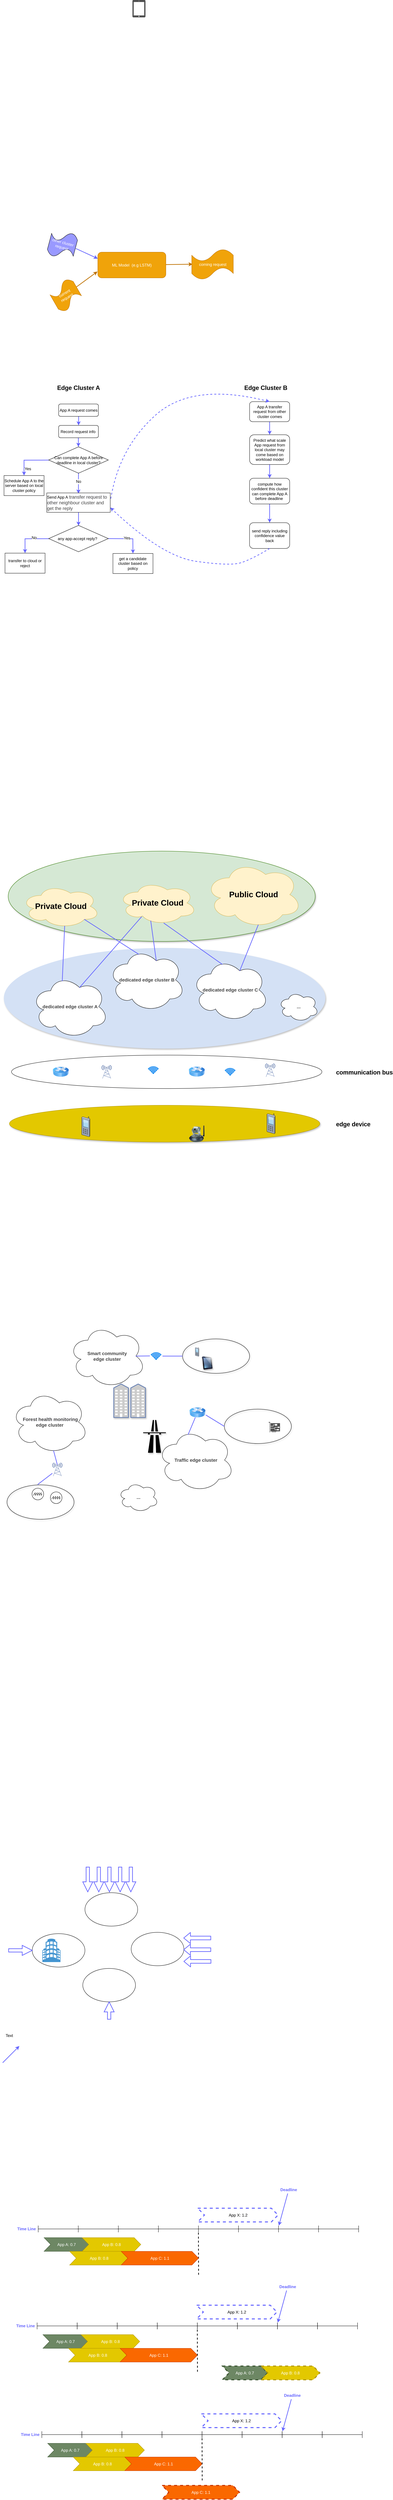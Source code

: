 <mxfile version="12.4.9" type="github">
  <diagram id="ggnpdaRKlYyGPWBdo7Kn" name="Page-1">
    <mxGraphModel dx="1482" dy="4286" grid="0" gridSize="10" guides="1" tooltips="1" connect="1" arrows="1" fold="1" page="1" pageScale="1" pageWidth="2339" pageHeight="3300" math="0" shadow="0">
      <root>
        <mxCell id="0"/>
        <mxCell id="1" parent="0"/>
        <mxCell id="Am0BHRrdn-XoFu_V9a6s-116" value="" style="ellipse;whiteSpace=wrap;html=1;shadow=0;strokeColor=#000000;fillColor=#FFFFFF;" vertex="1" parent="1">
          <mxGeometry x="258.5" y="5181" width="158" height="100" as="geometry"/>
        </mxCell>
        <mxCell id="Am0BHRrdn-XoFu_V9a6s-115" value="" style="ellipse;whiteSpace=wrap;html=1;shadow=0;strokeColor=#000000;fillColor=#FFFFFF;" vertex="1" parent="1">
          <mxGeometry x="410" y="5285" width="158" height="100" as="geometry"/>
        </mxCell>
        <mxCell id="Am0BHRrdn-XoFu_V9a6s-114" value="" style="ellipse;whiteSpace=wrap;html=1;shadow=0;strokeColor=#000000;fillColor=#FFFFFF;" vertex="1" parent="1">
          <mxGeometry x="555" y="5177" width="158" height="100" as="geometry"/>
        </mxCell>
        <mxCell id="Am0BHRrdn-XoFu_V9a6s-113" value="" style="ellipse;whiteSpace=wrap;html=1;shadow=0;strokeColor=#000000;fillColor=#FFFFFF;" vertex="1" parent="1">
          <mxGeometry x="416.5" y="5058.5" width="158" height="100" as="geometry"/>
        </mxCell>
        <mxCell id="Am0BHRrdn-XoFu_V9a6s-13" value="" style="ellipse;whiteSpace=wrap;html=1;fillColor=#D4E1F5;strokeColor=#D4E1F5;fontColor=#ffffff;shadow=1;" vertex="1" parent="1">
          <mxGeometry x="174" y="2234" width="962.5" height="300" as="geometry"/>
        </mxCell>
        <mxCell id="Am0BHRrdn-XoFu_V9a6s-12" value="" style="ellipse;whiteSpace=wrap;html=1;fillColor=#D5E8D4;strokeColor=#2D7600;fontColor=#ffffff;shadow=1;" vertex="1" parent="1">
          <mxGeometry x="186.5" y="1944" width="920" height="270" as="geometry"/>
        </mxCell>
        <mxCell id="Am0BHRrdn-XoFu_V9a6s-2" value="&lt;span style=&quot;white-space: normal ; color: rgb(67 , 67 , 67) ; font-family: &amp;#34;arial&amp;#34; , sans-serif ; font-size: 14px ; text-align: left ; background-color: rgb(255 , 255 , 255)&quot;&gt;&lt;b&gt;dedicated edge cluster C&lt;/b&gt;&lt;/span&gt;" style="ellipse;shape=cloud;whiteSpace=wrap;html=1;" vertex="1" parent="1">
          <mxGeometry x="736.5" y="2264" width="230" height="190" as="geometry"/>
        </mxCell>
        <mxCell id="Am0BHRrdn-XoFu_V9a6s-6" value="&lt;span style=&quot;white-space: normal ; color: rgb(67 , 67 , 67) ; font-family: &amp;#34;arial&amp;#34; , sans-serif ; font-size: 14px ; text-align: left ; background-color: rgb(255 , 255 , 255)&quot;&gt;&lt;b&gt;...&lt;/b&gt;&lt;/span&gt;" style="ellipse;shape=cloud;whiteSpace=wrap;html=1;" vertex="1" parent="1">
          <mxGeometry x="996.5" y="2364" width="120" height="90" as="geometry"/>
        </mxCell>
        <mxCell id="Am0BHRrdn-XoFu_V9a6s-7" value="&lt;span style=&quot;white-space: normal ; color: rgb(67 , 67 , 67) ; font-family: &amp;#34;arial&amp;#34; , sans-serif ; font-size: 14px ; text-align: left ; background-color: rgb(255 , 255 , 255)&quot;&gt;&lt;b&gt;dedicated edge cluster B&lt;/b&gt;&lt;/span&gt;" style="ellipse;shape=cloud;whiteSpace=wrap;html=1;" vertex="1" parent="1">
          <mxGeometry x="486.5" y="2234" width="230" height="190" as="geometry"/>
        </mxCell>
        <mxCell id="Am0BHRrdn-XoFu_V9a6s-8" value="&lt;span style=&quot;white-space: normal ; color: rgb(67 , 67 , 67) ; font-family: &amp;#34;arial&amp;#34; , sans-serif ; font-size: 14px ; text-align: left ; background-color: rgb(255 , 255 , 255)&quot;&gt;&lt;b&gt;dedicated edge cluster A&lt;/b&gt;&lt;/span&gt;" style="ellipse;shape=cloud;whiteSpace=wrap;html=1;" vertex="1" parent="1">
          <mxGeometry x="256.5" y="2314" width="230" height="190" as="geometry"/>
        </mxCell>
        <mxCell id="Am0BHRrdn-XoFu_V9a6s-9" value="&lt;b&gt;&lt;font style=&quot;font-size: 24px&quot;&gt;Private Cloud&lt;/font&gt;&lt;/b&gt;" style="ellipse;shape=cloud;whiteSpace=wrap;html=1;fillColor=#fff2cc;strokeColor=#d6b656;" vertex="1" parent="1">
          <mxGeometry x="226.5" y="2044" width="235" height="130" as="geometry"/>
        </mxCell>
        <mxCell id="Am0BHRrdn-XoFu_V9a6s-10" value="&lt;b&gt;&lt;font style=&quot;font-size: 24px&quot;&gt;Private &lt;/font&gt;&lt;/b&gt;&lt;b&gt;&lt;font style=&quot;font-size: 24px&quot;&gt;Cloud&lt;/font&gt;&lt;/b&gt;" style="ellipse;shape=cloud;whiteSpace=wrap;html=1;fillColor=#fff2cc;strokeColor=#d6b656;" vertex="1" parent="1">
          <mxGeometry x="516.5" y="2034" width="235" height="130" as="geometry"/>
        </mxCell>
        <mxCell id="Am0BHRrdn-XoFu_V9a6s-11" value="&lt;b&gt;&lt;font style=&quot;font-size: 24px&quot;&gt;Public Cloud&lt;/font&gt;&lt;/b&gt;" style="ellipse;shape=cloud;whiteSpace=wrap;html=1;fillColor=#fff2cc;strokeColor=#d6b656;" vertex="1" parent="1">
          <mxGeometry x="776.5" y="1974" width="290" height="200" as="geometry"/>
        </mxCell>
        <mxCell id="Am0BHRrdn-XoFu_V9a6s-14" value="" style="endArrow=none;html=1;exitX=0.4;exitY=0.1;exitDx=0;exitDy=0;exitPerimeter=0;entryX=0.55;entryY=0.95;entryDx=0;entryDy=0;entryPerimeter=0;strokeWidth=2;strokeColor=#6666FF;" edge="1" parent="1" source="Am0BHRrdn-XoFu_V9a6s-8" target="Am0BHRrdn-XoFu_V9a6s-9">
          <mxGeometry width="50" height="50" relative="1" as="geometry">
            <mxPoint x="176.5" y="2674" as="sourcePoint"/>
            <mxPoint x="226.5" y="2624" as="targetPoint"/>
          </mxGeometry>
        </mxCell>
        <mxCell id="Am0BHRrdn-XoFu_V9a6s-15" value="" style="endArrow=none;html=1;exitX=0.4;exitY=0.1;exitDx=0;exitDy=0;exitPerimeter=0;entryX=0.8;entryY=0.8;entryDx=0;entryDy=0;entryPerimeter=0;strokeWidth=2;strokeColor=#6666FF;" edge="1" parent="1" source="Am0BHRrdn-XoFu_V9a6s-7" target="Am0BHRrdn-XoFu_V9a6s-9">
          <mxGeometry width="50" height="50" relative="1" as="geometry">
            <mxPoint x="353.9" y="2354.02" as="sourcePoint"/>
            <mxPoint x="365.75" y="2177.5" as="targetPoint"/>
          </mxGeometry>
        </mxCell>
        <mxCell id="Am0BHRrdn-XoFu_V9a6s-16" value="" style="endArrow=none;html=1;exitX=0.4;exitY=0.1;exitDx=0;exitDy=0;exitPerimeter=0;entryX=0.8;entryY=0.8;entryDx=0;entryDy=0;entryPerimeter=0;strokeWidth=2;strokeColor=#6666FF;" edge="1" parent="1" source="Am0BHRrdn-XoFu_V9a6s-2">
          <mxGeometry width="50" height="50" relative="1" as="geometry">
            <mxPoint x="816.5" y="2264" as="sourcePoint"/>
            <mxPoint x="652.5" y="2159" as="targetPoint"/>
          </mxGeometry>
        </mxCell>
        <mxCell id="Am0BHRrdn-XoFu_V9a6s-17" value="" style="endArrow=none;html=1;exitX=0.625;exitY=0.2;exitDx=0;exitDy=0;exitPerimeter=0;entryX=0.8;entryY=0.8;entryDx=0;entryDy=0;entryPerimeter=0;strokeWidth=2;strokeColor=#6666FF;" edge="1" parent="1" source="Am0BHRrdn-XoFu_V9a6s-8">
          <mxGeometry width="50" height="50" relative="1" as="geometry">
            <mxPoint x="762.5" y="2264" as="sourcePoint"/>
            <mxPoint x="586.5" y="2140" as="targetPoint"/>
          </mxGeometry>
        </mxCell>
        <mxCell id="Am0BHRrdn-XoFu_V9a6s-18" value="" style="endArrow=none;html=1;exitX=0.625;exitY=0.2;exitDx=0;exitDy=0;exitPerimeter=0;strokeWidth=2;strokeColor=#6666FF;entryX=0.413;entryY=0.908;entryDx=0;entryDy=0;entryPerimeter=0;" edge="1" parent="1" source="Am0BHRrdn-XoFu_V9a6s-7" target="Am0BHRrdn-XoFu_V9a6s-10">
          <mxGeometry width="50" height="50" relative="1" as="geometry">
            <mxPoint x="838.5" y="2293" as="sourcePoint"/>
            <mxPoint x="662.5" y="2169" as="targetPoint"/>
          </mxGeometry>
        </mxCell>
        <mxCell id="Am0BHRrdn-XoFu_V9a6s-19" value="" style="endArrow=none;html=1;exitX=0.625;exitY=0.2;exitDx=0;exitDy=0;exitPerimeter=0;entryX=0.55;entryY=0.95;entryDx=0;entryDy=0;entryPerimeter=0;strokeWidth=2;strokeColor=#6666FF;" edge="1" parent="1" source="Am0BHRrdn-XoFu_V9a6s-2" target="Am0BHRrdn-XoFu_V9a6s-11">
          <mxGeometry width="50" height="50" relative="1" as="geometry">
            <mxPoint x="838.5" y="2293" as="sourcePoint"/>
            <mxPoint x="662.5" y="2169" as="targetPoint"/>
          </mxGeometry>
        </mxCell>
        <mxCell id="Am0BHRrdn-XoFu_V9a6s-20" value="" style="ellipse;whiteSpace=wrap;html=1;shadow=0;strokeColor=#000000;fillColor=none;" vertex="1" parent="1">
          <mxGeometry x="196.5" y="2554" width="930" height="100" as="geometry"/>
        </mxCell>
        <mxCell id="Am0BHRrdn-XoFu_V9a6s-26" value="" style="html=1;verticalLabelPosition=bottom;align=center;labelBackgroundColor=#ffffff;verticalAlign=top;strokeWidth=2;strokeColor=#0080F0;shadow=0;dashed=0;shape=mxgraph.ios7.icons.wifi;pointerEvents=1;fillColor=none;" vertex="1" parent="1">
          <mxGeometry x="836.65" y="2593.5" width="29.7" height="21" as="geometry"/>
        </mxCell>
        <mxCell id="Am0BHRrdn-XoFu_V9a6s-27" value="" style="html=1;verticalLabelPosition=bottom;align=center;labelBackgroundColor=#ffffff;verticalAlign=top;strokeWidth=2;strokeColor=#0080F0;shadow=0;dashed=0;shape=mxgraph.ios7.icons.wifi;pointerEvents=1;fillColor=none;" vertex="1" parent="1">
          <mxGeometry x="606.5" y="2588.5" width="29.7" height="21" as="geometry"/>
        </mxCell>
        <mxCell id="Am0BHRrdn-XoFu_V9a6s-28" value="" style="image;html=1;labelBackgroundColor=#ffffff;image=img/lib/clip_art/networking/Router_Icon_128x128.png;shadow=0;strokeColor=#000000;fillColor=none;" vertex="1" parent="1">
          <mxGeometry x="319" y="2589" width="50" height="30" as="geometry"/>
        </mxCell>
        <mxCell id="Am0BHRrdn-XoFu_V9a6s-29" value="" style="image;html=1;labelBackgroundColor=#ffffff;image=img/lib/clip_art/networking/Router_Icon_128x128.png;shadow=0;strokeColor=#000000;fillColor=none;" vertex="1" parent="1">
          <mxGeometry x="726.5" y="2588.5" width="50" height="30" as="geometry"/>
        </mxCell>
        <mxCell id="Am0BHRrdn-XoFu_V9a6s-32" value="" style="fontColor=#0066CC;verticalAlign=top;verticalLabelPosition=bottom;labelPosition=center;align=center;html=1;outlineConnect=0;fillColor=#CCCCCC;strokeColor=#6881B3;gradientColor=none;gradientDirection=north;strokeWidth=2;shape=mxgraph.networks.radio_tower;shadow=0;" vertex="1" parent="1">
          <mxGeometry x="466.5" y="2584" width="30" height="40" as="geometry"/>
        </mxCell>
        <mxCell id="Am0BHRrdn-XoFu_V9a6s-33" value="" style="fontColor=#0066CC;verticalAlign=top;verticalLabelPosition=bottom;labelPosition=center;align=center;html=1;outlineConnect=0;fillColor=#CCCCCC;strokeColor=#6881B3;gradientColor=none;gradientDirection=north;strokeWidth=2;shape=mxgraph.networks.radio_tower;shadow=0;" vertex="1" parent="1">
          <mxGeometry x="956.5" y="2579" width="30" height="40" as="geometry"/>
        </mxCell>
        <mxCell id="Am0BHRrdn-XoFu_V9a6s-34" value="" style="ellipse;whiteSpace=wrap;html=1;shadow=1;strokeColor=#B09500;fillColor=#e3c800;fontColor=#ffffff;" vertex="1" parent="1">
          <mxGeometry x="190.25" y="2704" width="930" height="110" as="geometry"/>
        </mxCell>
        <mxCell id="Am0BHRrdn-XoFu_V9a6s-35" value="" style="shape=image;html=1;verticalAlign=top;verticalLabelPosition=bottom;labelBackgroundColor=#ffffff;imageAspect=0;aspect=fixed;image=https://cdn0.iconfinder.com/data/icons/isometric-city-basic-transport/480/car-front-02-128.png;shadow=0;strokeColor=#000000;fillColor=none;" vertex="1" parent="1">
          <mxGeometry x="326.5" y="2729" width="60" height="60" as="geometry"/>
        </mxCell>
        <mxCell id="Am0BHRrdn-XoFu_V9a6s-36" value="" style="shape=image;html=1;verticalAlign=top;verticalLabelPosition=bottom;labelBackgroundColor=#ffffff;imageAspect=0;aspect=fixed;image=https://cdn0.iconfinder.com/data/icons/isometric-city-basic-transport/480/car-front-02-128.png;shadow=0;strokeColor=#000000;fillColor=none;" vertex="1" parent="1">
          <mxGeometry x="876.5" y="2729" width="60" height="60" as="geometry"/>
        </mxCell>
        <mxCell id="Am0BHRrdn-XoFu_V9a6s-37" value="" style="shape=image;html=1;verticalAlign=top;verticalLabelPosition=bottom;labelBackgroundColor=#ffffff;imageAspect=0;aspect=fixed;image=https://cdn2.iconfinder.com/data/icons/japan-flat-2/340/travel_train_japan_transportation_transport_speed_fast-128.png;shadow=0;strokeColor=#000000;fillColor=none;" vertex="1" parent="1">
          <mxGeometry x="796.5" y="2714" width="50" height="50" as="geometry"/>
        </mxCell>
        <mxCell id="Am0BHRrdn-XoFu_V9a6s-38" value="" style="shape=image;html=1;verticalAlign=top;verticalLabelPosition=bottom;labelBackgroundColor=#ffffff;imageAspect=0;aspect=fixed;image=https://cdn2.iconfinder.com/data/icons/japan-flat-2/340/travel_train_japan_transportation_transport_speed_fast-128.png;shadow=0;strokeColor=#000000;fillColor=none;" vertex="1" parent="1">
          <mxGeometry x="446.5" y="2714" width="50" height="50" as="geometry"/>
        </mxCell>
        <mxCell id="Am0BHRrdn-XoFu_V9a6s-40" value="" style="image;html=1;labelBackgroundColor=#ffffff;image=img/lib/clip_art/networking/Ip_Camera_128x128.png;shadow=0;strokeColor=#000000;fillColor=none;" vertex="1" parent="1">
          <mxGeometry x="726.5" y="2764" width="50" height="50" as="geometry"/>
        </mxCell>
        <mxCell id="Am0BHRrdn-XoFu_V9a6s-41" value="" style="shape=image;html=1;verticalAlign=top;verticalLabelPosition=bottom;labelBackgroundColor=#ffffff;imageAspect=0;aspect=fixed;image=https://cdn3.iconfinder.com/data/icons/wpzoom-developer-icon-set/500/41-128.png;shadow=0;strokeColor=#000000;fillColor=none;" vertex="1" parent="1">
          <mxGeometry x="636.2" y="2714" width="68" height="68" as="geometry"/>
        </mxCell>
        <mxCell id="Am0BHRrdn-XoFu_V9a6s-42" value="" style="shape=image;html=1;verticalAlign=top;verticalLabelPosition=bottom;labelBackgroundColor=#ffffff;imageAspect=0;aspect=fixed;image=https://cdn3.iconfinder.com/data/icons/wpzoom-developer-icon-set/500/41-128.png;shadow=0;strokeColor=#000000;fillColor=none;" vertex="1" parent="1">
          <mxGeometry x="506.5" y="2734" width="68" height="68" as="geometry"/>
        </mxCell>
        <mxCell id="Am0BHRrdn-XoFu_V9a6s-43" value="" style="verticalLabelPosition=bottom;aspect=fixed;html=1;verticalAlign=top;strokeColor=none;align=center;outlineConnect=0;shape=mxgraph.citrix.cell_phone;shadow=0;fillColor=none;" vertex="1" parent="1">
          <mxGeometry x="406.5" y="2738" width="25" height="60" as="geometry"/>
        </mxCell>
        <mxCell id="Am0BHRrdn-XoFu_V9a6s-44" value="" style="verticalLabelPosition=bottom;aspect=fixed;html=1;verticalAlign=top;strokeColor=none;align=center;outlineConnect=0;shape=mxgraph.citrix.cell_phone;shadow=0;fillColor=none;" vertex="1" parent="1">
          <mxGeometry x="961.5" y="2729" width="25" height="60" as="geometry"/>
        </mxCell>
        <mxCell id="Am0BHRrdn-XoFu_V9a6s-45" value="&lt;b&gt;&lt;font style=&quot;font-size: 18px&quot;&gt;communication bus&lt;/font&gt;&lt;/b&gt;" style="text;html=1;" vertex="1" parent="1">
          <mxGeometry x="1166.5" y="2588.5" width="130" height="30" as="geometry"/>
        </mxCell>
        <mxCell id="Am0BHRrdn-XoFu_V9a6s-46" value="&lt;font size=&quot;4&quot;&gt;&lt;b style=&quot;background-color: rgb(255 , 255 , 255)&quot;&gt;edge device&lt;/b&gt;&lt;/font&gt;" style="text;html=1;" vertex="1" parent="1">
          <mxGeometry x="1166.5" y="2744" width="130" height="30" as="geometry"/>
        </mxCell>
        <mxCell id="Am0BHRrdn-XoFu_V9a6s-47" value="&lt;span style=&quot;white-space: normal ; color: rgb(67 , 67 , 67) ; font-family: &amp;#34;arial&amp;#34; , sans-serif ; font-size: 14px ; text-align: left ; background-color: rgb(255 , 255 , 255)&quot;&gt;&lt;b&gt;Traffic edge cluster&lt;/b&gt;&lt;/span&gt;" style="ellipse;shape=cloud;whiteSpace=wrap;html=1;" vertex="1" parent="1">
          <mxGeometry x="633.5" y="3670" width="230" height="190" as="geometry"/>
        </mxCell>
        <mxCell id="Am0BHRrdn-XoFu_V9a6s-48" value="&lt;span style=&quot;white-space: normal ; color: rgb(67 , 67 , 67) ; font-family: &amp;#34;arial&amp;#34; , sans-serif ; font-size: 14px ; text-align: left ; background-color: rgb(255 , 255 , 255)&quot;&gt;&lt;b&gt;...&lt;/b&gt;&lt;/span&gt;" style="ellipse;shape=cloud;whiteSpace=wrap;html=1;" vertex="1" parent="1">
          <mxGeometry x="516.5" y="3830.5" width="120" height="90" as="geometry"/>
        </mxCell>
        <mxCell id="Am0BHRrdn-XoFu_V9a6s-49" value="&lt;span style=&quot;white-space: normal ; color: rgb(67 , 67 , 67) ; font-family: &amp;#34;arial&amp;#34; , sans-serif ; font-size: 14px ; text-align: left ; background-color: rgb(255 , 255 , 255)&quot;&gt;&lt;b&gt;Smart community&lt;br&gt;edge cluster&lt;/b&gt;&lt;/span&gt;" style="ellipse;shape=cloud;whiteSpace=wrap;html=1;" vertex="1" parent="1">
          <mxGeometry x="367.85" y="3359" width="230" height="190" as="geometry"/>
        </mxCell>
        <mxCell id="Am0BHRrdn-XoFu_V9a6s-50" value="&lt;b&gt;&lt;span style=&quot;color: rgb(67 , 67 , 67) ; font-family: &amp;#34;arial&amp;#34; , sans-serif ; font-size: 14px ; background-color: rgb(252 , 252 , 254)&quot;&gt;&amp;nbsp;Forest health monitoring&lt;br&gt;&lt;/span&gt;&lt;span style=&quot;white-space: normal ; color: rgb(67 , 67 , 67) ; font-family: &amp;#34;arial&amp;#34; , sans-serif ; font-size: 14px ; text-align: left ; background-color: rgb(255 , 255 , 255)&quot;&gt;edge cluster&lt;/span&gt;&lt;/b&gt;" style="ellipse;shape=cloud;whiteSpace=wrap;html=1;" vertex="1" parent="1">
          <mxGeometry x="195.85" y="3556" width="230" height="190" as="geometry"/>
        </mxCell>
        <mxCell id="Am0BHRrdn-XoFu_V9a6s-51" value="" style="shape=image;html=1;verticalAlign=top;verticalLabelPosition=bottom;labelBackgroundColor=#ffffff;imageAspect=0;aspect=fixed;image=https://cdn1.iconfinder.com/data/icons/iconnice-vector-icon/30/Vector-icons_49-128.png;shadow=1;strokeColor=#000000;fillColor=none;" vertex="1" parent="1">
          <mxGeometry x="203.85" y="3860" width="31" height="31" as="geometry"/>
        </mxCell>
        <mxCell id="Am0BHRrdn-XoFu_V9a6s-52" value="" style="shape=image;html=1;verticalAlign=top;verticalLabelPosition=bottom;labelBackgroundColor=#ffffff;imageAspect=0;aspect=fixed;image=https://cdn1.iconfinder.com/data/icons/iconnice-vector-icon/30/Vector-icons_49-128.png;shadow=1;strokeColor=#000000;fillColor=none;" vertex="1" parent="1">
          <mxGeometry x="250.35" y="3884" width="31" height="31" as="geometry"/>
        </mxCell>
        <mxCell id="Am0BHRrdn-XoFu_V9a6s-54" value="" style="shape=image;html=1;verticalAlign=top;verticalLabelPosition=bottom;labelBackgroundColor=#ffffff;imageAspect=0;aspect=fixed;image=https://cdn1.iconfinder.com/data/icons/iconnice-vector-icon/30/Vector-icons_49-128.png;shadow=1;strokeColor=#000000;fillColor=none;" vertex="1" parent="1">
          <mxGeometry x="293.85" y="3901" width="31" height="31" as="geometry"/>
        </mxCell>
        <mxCell id="Am0BHRrdn-XoFu_V9a6s-55" value="" style="shape=image;html=1;verticalAlign=top;verticalLabelPosition=bottom;labelBackgroundColor=#ffffff;imageAspect=0;aspect=fixed;image=https://cdn1.iconfinder.com/data/icons/iconnice-vector-icon/30/Vector-icons_49-128.png;shadow=1;strokeColor=#000000;fillColor=none;" vertex="1" parent="1">
          <mxGeometry x="340.85" y="3881" width="31" height="31" as="geometry"/>
        </mxCell>
        <mxCell id="Am0BHRrdn-XoFu_V9a6s-58" value="" style="ellipse;whiteSpace=wrap;html=1;shadow=1;strokeColor=#000000;fillColor=none;" vertex="1" parent="1">
          <mxGeometry x="182.85" y="3839" width="201" height="103" as="geometry"/>
        </mxCell>
        <mxCell id="Am0BHRrdn-XoFu_V9a6s-59" value="" style="perimeter=ellipsePerimeter;verticalLabelPosition=bottom;shadow=0;dashed=0;align=center;html=1;verticalAlign=top;shape=mxgraph.electrical.instruments.oscilloscope;strokeColor=#000000;fillColor=none;" vertex="1" parent="1">
          <mxGeometry x="311.85" y="3860" width="37" height="35" as="geometry"/>
        </mxCell>
        <mxCell id="Am0BHRrdn-XoFu_V9a6s-60" value="" style="perimeter=ellipsePerimeter;verticalLabelPosition=bottom;shadow=0;dashed=0;align=center;html=1;verticalAlign=top;shape=mxgraph.electrical.instruments.oscilloscope;strokeColor=#000000;fillColor=none;" vertex="1" parent="1">
          <mxGeometry x="256.85" y="3849" width="37" height="35" as="geometry"/>
        </mxCell>
        <mxCell id="Am0BHRrdn-XoFu_V9a6s-65" value="" style="fontColor=#0066CC;verticalAlign=top;verticalLabelPosition=bottom;labelPosition=center;align=center;html=1;outlineConnect=0;fillColor=#CCCCCC;strokeColor=#6881B3;gradientColor=none;gradientDirection=north;strokeWidth=2;shape=mxgraph.networks.radio_tower;shadow=0;" vertex="1" parent="1">
          <mxGeometry x="318.85" y="3773" width="30" height="40" as="geometry"/>
        </mxCell>
        <mxCell id="Am0BHRrdn-XoFu_V9a6s-66" value="" style="endArrow=none;html=1;strokeColor=#6666FF;strokeWidth=2;exitX=0.458;exitY=-0.01;exitDx=0;exitDy=0;exitPerimeter=0;" edge="1" parent="1" source="Am0BHRrdn-XoFu_V9a6s-58" target="Am0BHRrdn-XoFu_V9a6s-65">
          <mxGeometry width="50" height="50" relative="1" as="geometry">
            <mxPoint x="182.85" y="4016" as="sourcePoint"/>
            <mxPoint x="232.85" y="3966" as="targetPoint"/>
          </mxGeometry>
        </mxCell>
        <mxCell id="Am0BHRrdn-XoFu_V9a6s-67" value="" style="endArrow=none;html=1;strokeColor=#6666FF;strokeWidth=2;exitX=0.5;exitY=0.15;exitDx=0;exitDy=0;exitPerimeter=0;entryX=0.55;entryY=0.95;entryDx=0;entryDy=0;entryPerimeter=0;" edge="1" parent="1" source="Am0BHRrdn-XoFu_V9a6s-65" target="Am0BHRrdn-XoFu_V9a6s-50">
          <mxGeometry width="50" height="50" relative="1" as="geometry">
            <mxPoint x="284.908" y="3847.97" as="sourcePoint"/>
            <mxPoint x="285.203" y="3808" as="targetPoint"/>
          </mxGeometry>
        </mxCell>
        <mxCell id="Am0BHRrdn-XoFu_V9a6s-68" value="" style="image;html=1;labelBackgroundColor=#ffffff;image=img/lib/clip_art/networking/Router_Icon_128x128.png;shadow=0;strokeColor=#000000;fillColor=none;" vertex="1" parent="1">
          <mxGeometry x="728.55" y="3607.49" width="50" height="30" as="geometry"/>
        </mxCell>
        <mxCell id="Am0BHRrdn-XoFu_V9a6s-69" value="" style="html=1;verticalLabelPosition=bottom;align=center;labelBackgroundColor=#ffffff;verticalAlign=top;strokeWidth=2;strokeColor=#0080F0;shadow=0;dashed=0;shape=mxgraph.ios7.icons.wifi;pointerEvents=1;fillColor=none;" vertex="1" parent="1">
          <mxGeometry x="614.85" y="3443.5" width="29.7" height="21" as="geometry"/>
        </mxCell>
        <mxCell id="Am0BHRrdn-XoFu_V9a6s-70" value="" style="endArrow=none;html=1;strokeColor=#6666FF;strokeWidth=2;exitX=-0.128;exitY=0.476;exitDx=0;exitDy=0;exitPerimeter=0;entryX=0.875;entryY=0.5;entryDx=0;entryDy=0;entryPerimeter=0;" edge="1" parent="1" source="Am0BHRrdn-XoFu_V9a6s-69" target="Am0BHRrdn-XoFu_V9a6s-49">
          <mxGeometry width="50" height="50" relative="1" as="geometry">
            <mxPoint x="219.85" y="3799" as="sourcePoint"/>
            <mxPoint x="208.35" y="3756.5" as="targetPoint"/>
          </mxGeometry>
        </mxCell>
        <mxCell id="Am0BHRrdn-XoFu_V9a6s-71" value="" style="endArrow=none;html=1;strokeColor=#6666FF;strokeWidth=2;entryX=0.4;entryY=0.1;entryDx=0;entryDy=0;entryPerimeter=0;" edge="1" parent="1" source="Am0BHRrdn-XoFu_V9a6s-68" target="Am0BHRrdn-XoFu_V9a6s-47">
          <mxGeometry width="50" height="50" relative="1" as="geometry">
            <mxPoint x="741" y="3639" as="sourcePoint"/>
            <mxPoint x="639.75" y="3579" as="targetPoint"/>
          </mxGeometry>
        </mxCell>
        <mxCell id="Am0BHRrdn-XoFu_V9a6s-72" value="" style="ellipse;whiteSpace=wrap;html=1;shadow=1;strokeColor=#000000;fillColor=none;" vertex="1" parent="1">
          <mxGeometry x="708.85" y="3402.5" width="201" height="103" as="geometry"/>
        </mxCell>
        <mxCell id="Am0BHRrdn-XoFu_V9a6s-74" value="" style="endArrow=none;html=1;strokeColor=#6666FF;strokeWidth=2;entryX=0;entryY=0.5;entryDx=0;entryDy=0;" edge="1" parent="1" target="Am0BHRrdn-XoFu_V9a6s-72">
          <mxGeometry width="50" height="50" relative="1" as="geometry">
            <mxPoint x="648.85" y="3454" as="sourcePoint"/>
            <mxPoint x="580.1" y="3464" as="targetPoint"/>
          </mxGeometry>
        </mxCell>
        <mxCell id="Am0BHRrdn-XoFu_V9a6s-75" value="" style="verticalLabelPosition=bottom;aspect=fixed;html=1;verticalAlign=top;strokeColor=none;align=center;outlineConnect=0;shape=mxgraph.citrix.cell_phone;shadow=0;fillColor=none;" vertex="1" parent="1">
          <mxGeometry x="746.85" y="3428" width="11.25" height="27" as="geometry"/>
        </mxCell>
        <mxCell id="Am0BHRrdn-XoFu_V9a6s-76" value="" style="shape=image;html=1;verticalAlign=top;verticalLabelPosition=bottom;labelBackgroundColor=#ffffff;imageAspect=0;aspect=fixed;image=https://cdn0.iconfinder.com/data/icons/isometric-city-basic-transport/480/car-front-02-128.png;shadow=0;strokeColor=#000000;fillColor=none;" vertex="1" parent="1">
          <mxGeometry x="861.05" y="3618.49" width="60" height="60" as="geometry"/>
        </mxCell>
        <mxCell id="Am0BHRrdn-XoFu_V9a6s-77" value="" style="ellipse;whiteSpace=wrap;html=1;shadow=1;strokeColor=#000000;fillColor=none;" vertex="1" parent="1">
          <mxGeometry x="834.05" y="3612.49" width="201" height="103" as="geometry"/>
        </mxCell>
        <mxCell id="Am0BHRrdn-XoFu_V9a6s-78" value="" style="shape=image;html=1;verticalAlign=top;verticalLabelPosition=bottom;labelBackgroundColor=#ffffff;imageAspect=0;aspect=fixed;image=https://cdn2.iconfinder.com/data/icons/circle-icons-1/64/traffic-128.png;shadow=1;strokeColor=#000000;fillColor=none;" vertex="1" parent="1">
          <mxGeometry x="934.05" y="3628.49" width="29.5" height="29.5" as="geometry"/>
        </mxCell>
        <mxCell id="Am0BHRrdn-XoFu_V9a6s-79" value="" style="shape=image;html=1;verticalAlign=top;verticalLabelPosition=bottom;labelBackgroundColor=#ffffff;imageAspect=0;aspect=fixed;image=https://cdn3.iconfinder.com/data/icons/wpzoom-developer-icon-set/500/41-128.png;shadow=0;strokeColor=#000000;fillColor=none;" vertex="1" parent="1">
          <mxGeometry x="917.05" y="3673.49" width="35" height="35" as="geometry"/>
        </mxCell>
        <mxCell id="Am0BHRrdn-XoFu_V9a6s-80" value="" style="endArrow=none;html=1;strokeColor=#6666FF;strokeWidth=2;exitX=0;exitY=0.5;exitDx=0;exitDy=0;entryX=1;entryY=0.75;entryDx=0;entryDy=0;" edge="1" parent="1" source="Am0BHRrdn-XoFu_V9a6s-77" target="Am0BHRrdn-XoFu_V9a6s-68">
          <mxGeometry width="50" height="50" relative="1" as="geometry">
            <mxPoint x="751.05" y="3617.49" as="sourcePoint"/>
            <mxPoint x="781.05" y="3637.49" as="targetPoint"/>
          </mxGeometry>
        </mxCell>
        <mxCell id="Am0BHRrdn-XoFu_V9a6s-81" value="" style="image;html=1;labelBackgroundColor=#ffffff;image=img/lib/clip_art/computers/iPad_128x128.png;shadow=1;strokeColor=#000000;fillColor=none;" vertex="1" parent="1">
          <mxGeometry x="755.85" y="3455" width="54" height="40" as="geometry"/>
        </mxCell>
        <mxCell id="Am0BHRrdn-XoFu_V9a6s-82" value="" style="shape=image;html=1;verticalAlign=top;verticalLabelPosition=bottom;labelBackgroundColor=#ffffff;imageAspect=0;aspect=fixed;image=https://cdn2.iconfinder.com/data/icons/home-appliances-furnitures/100/fridge-128.png;shadow=1;strokeColor=#000000;fillColor=none;" vertex="1" parent="1">
          <mxGeometry x="781.85" y="3412" width="35" height="35" as="geometry"/>
        </mxCell>
        <mxCell id="Am0BHRrdn-XoFu_V9a6s-83" value="" style="shape=image;html=1;verticalAlign=top;verticalLabelPosition=bottom;labelBackgroundColor=#ffffff;imageAspect=0;aspect=fixed;image=https://cdn2.iconfinder.com/data/icons/architecture-interior/24/architecture-interior-11-128.png;shadow=1;strokeColor=#000000;fillColor=none;" vertex="1" parent="1">
          <mxGeometry x="816.85" y="3450" width="32" height="32" as="geometry"/>
        </mxCell>
        <mxCell id="Am0BHRrdn-XoFu_V9a6s-84" value="" style="shape=image;html=1;verticalAlign=top;verticalLabelPosition=bottom;labelBackgroundColor=#ffffff;imageAspect=0;aspect=fixed;image=https://cdn3.iconfinder.com/data/icons/doing-housework-part-1/64/house-40-128.png;shadow=1;strokeColor=#000000;fillColor=none;" vertex="1" parent="1">
          <mxGeometry x="848.85" y="3428" width="35" height="35" as="geometry"/>
        </mxCell>
        <mxCell id="Am0BHRrdn-XoFu_V9a6s-85" value="" style="shape=image;html=1;verticalAlign=top;verticalLabelPosition=bottom;labelBackgroundColor=#ffffff;imageAspect=0;aspect=fixed;image=https://cdn2.iconfinder.com/data/icons/pittogrammi/142/46-128.png;shadow=1;strokeColor=#000000;fillColor=none;" vertex="1" parent="1">
          <mxGeometry x="400" y="3658" width="128" height="128" as="geometry"/>
        </mxCell>
        <mxCell id="Am0BHRrdn-XoFu_V9a6s-86" value="" style="fontColor=#0066CC;verticalAlign=top;verticalLabelPosition=bottom;labelPosition=center;align=center;html=1;outlineConnect=0;fillColor=#CCCCCC;strokeColor=#6881B3;gradientColor=none;gradientDirection=north;strokeWidth=2;shape=mxgraph.networks.community;shadow=1;" vertex="1" parent="1">
          <mxGeometry x="502.85" y="3537.49" width="95" height="100" as="geometry"/>
        </mxCell>
        <mxCell id="Am0BHRrdn-XoFu_V9a6s-88" value="" style="shape=mxgraph.signs.transportation.highway;html=1;fillColor=#000000;strokeColor=none;verticalLabelPosition=bottom;verticalAlign=top;align=center;shadow=1;" vertex="1" parent="1">
          <mxGeometry x="591" y="3645" width="68" height="98" as="geometry"/>
        </mxCell>
        <mxCell id="Am0BHRrdn-XoFu_V9a6s-92" value="" style="edgeStyle=none;rounded=0;orthogonalLoop=1;jettySize=auto;html=1;strokeColor=#BD7000;strokeWidth=2;fillColor=#f0a30a;" edge="1" parent="1" source="Am0BHRrdn-XoFu_V9a6s-90">
          <mxGeometry relative="1" as="geometry">
            <mxPoint x="739" y="189.073" as="targetPoint"/>
          </mxGeometry>
        </mxCell>
        <mxCell id="Am0BHRrdn-XoFu_V9a6s-90" value="ML Model &amp;nbsp;(e.g LSTM)" style="rounded=1;whiteSpace=wrap;html=1;shadow=0;strokeColor=#BD7000;fillColor=#f0a30a;fontColor=#ffffff;" vertex="1" parent="1">
          <mxGeometry x="455" y="153" width="204" height="77" as="geometry"/>
        </mxCell>
        <mxCell id="Am0BHRrdn-XoFu_V9a6s-93" value="coming request" style="shape=tape;whiteSpace=wrap;html=1;shadow=0;strokeColor=#BD7000;fillColor=#f0a30a;fontColor=#ffffff;" vertex="1" parent="1">
          <mxGeometry x="736.5" y="144" width="124.5" height="91" as="geometry"/>
        </mxCell>
        <mxCell id="Am0BHRrdn-XoFu_V9a6s-98" value="" style="endArrow=classic;html=1;strokeColor=#BD7000;strokeWidth=2;fillColor=#f0a30a;" edge="1" parent="1">
          <mxGeometry width="50" height="50" relative="1" as="geometry">
            <mxPoint x="391" y="257" as="sourcePoint"/>
            <mxPoint x="454" y="211" as="targetPoint"/>
          </mxGeometry>
        </mxCell>
        <mxCell id="Am0BHRrdn-XoFu_V9a6s-99" value="" style="endArrow=classic;html=1;strokeColor=#6666FF;strokeWidth=2;entryX=0;entryY=0.25;entryDx=0;entryDy=0;" edge="1" parent="1" target="Am0BHRrdn-XoFu_V9a6s-90">
          <mxGeometry width="50" height="50" relative="1" as="geometry">
            <mxPoint x="389" y="142" as="sourcePoint"/>
            <mxPoint x="446.5" y="166" as="targetPoint"/>
          </mxGeometry>
        </mxCell>
        <mxCell id="Am0BHRrdn-XoFu_V9a6s-100" value="current request" style="shape=tape;whiteSpace=wrap;html=1;shadow=0;strokeColor=#BD7000;fillColor=#f0a30a;rotation=-30;fontColor=#ffffff;" vertex="1" parent="1">
          <mxGeometry x="319" y="241" width="80.15" height="82" as="geometry"/>
        </mxCell>
        <mxCell id="Am0BHRrdn-XoFu_V9a6s-101" value="&lt;font color=&quot;#ffffff&quot;&gt;other cluster request&lt;/font&gt;" style="shape=tape;whiteSpace=wrap;html=1;shadow=0;strokeColor=#000000;fillColor=#9999FF;rotation=15;direction=east;" vertex="1" parent="1">
          <mxGeometry x="309" y="90" width="80.15" height="82" as="geometry"/>
        </mxCell>
        <mxCell id="Am0BHRrdn-XoFu_V9a6s-103" value="" style="shadow=0;dashed=0;html=1;strokeColor=none;fillColor=#4495D1;labelPosition=center;verticalLabelPosition=bottom;verticalAlign=top;align=center;outlineConnect=0;shape=mxgraph.veeam.building;" vertex="1" parent="1">
          <mxGeometry x="289" y="5196" width="54.15" height="70" as="geometry"/>
        </mxCell>
        <mxCell id="Am0BHRrdn-XoFu_V9a6s-106" value="" style="shape=image;html=1;verticalAlign=top;verticalLabelPosition=bottom;labelBackgroundColor=#ffffff;imageAspect=0;aspect=fixed;image=https://cdn0.iconfinder.com/data/icons/hamburg/32/free-for-job.png;shadow=0;strokeColor=#000000;fillColor=#9999FF;" vertex="1" parent="1">
          <mxGeometry x="351.85" y="5193" width="32" height="32" as="geometry"/>
        </mxCell>
        <mxCell id="Am0BHRrdn-XoFu_V9a6s-107" value="" style="shape=image;html=1;verticalAlign=top;verticalLabelPosition=bottom;labelBackgroundColor=#ffffff;imageAspect=0;aspect=fixed;image=https://cdn3.iconfinder.com/data/icons/emergency-outline/439/tsunami_water_disaster_earthquake_sea_wave_destruction_danger_nature_storm_flood-128.png;shadow=0;strokeColor=#000000;fillColor=#9999FF;" vertex="1" parent="1">
          <mxGeometry x="603" y="5194" width="66" height="66" as="geometry"/>
        </mxCell>
        <mxCell id="Am0BHRrdn-XoFu_V9a6s-110" value="" style="shape=image;html=1;verticalAlign=top;verticalLabelPosition=bottom;labelBackgroundColor=#ffffff;imageAspect=0;aspect=fixed;image=https://cdn1.iconfinder.com/data/icons/weather-413/58/Cloud_lightening_storm_thunder_weather_1-128.png;shadow=0;strokeColor=#000000;fillColor=#9999FF;" vertex="1" parent="1">
          <mxGeometry x="455" y="5068" width="81" height="81" as="geometry"/>
        </mxCell>
        <mxCell id="Am0BHRrdn-XoFu_V9a6s-112" value="" style="shape=image;html=1;verticalAlign=top;verticalLabelPosition=bottom;labelBackgroundColor=#ffffff;imageAspect=0;aspect=fixed;image=https://cdn4.iconfinder.com/data/icons/aiga-symbol-signs/566/aiga_groundtransportion-128.png;shadow=0;strokeColor=#000000;fillColor=#9999FF;" vertex="1" parent="1">
          <mxGeometry x="429.15" y="5288" width="84" height="84" as="geometry"/>
        </mxCell>
        <mxCell id="Am0BHRrdn-XoFu_V9a6s-117" value="" style="shape=arrow;endArrow=classic;html=1;strokeColor=#6666FF;strokeWidth=2;" edge="1" parent="1">
          <mxGeometry width="50" height="50" relative="1" as="geometry">
            <mxPoint x="425" y="4982" as="sourcePoint"/>
            <mxPoint x="425" y="5056" as="targetPoint"/>
          </mxGeometry>
        </mxCell>
        <mxCell id="Am0BHRrdn-XoFu_V9a6s-122" value="" style="shape=arrow;endArrow=classic;html=1;strokeColor=#6666FF;strokeWidth=2;" edge="1" parent="1">
          <mxGeometry width="50" height="50" relative="1" as="geometry">
            <mxPoint x="458" y="4982" as="sourcePoint"/>
            <mxPoint x="458" y="5056" as="targetPoint"/>
          </mxGeometry>
        </mxCell>
        <mxCell id="Am0BHRrdn-XoFu_V9a6s-123" value="" style="shape=arrow;endArrow=classic;html=1;strokeColor=#6666FF;strokeWidth=2;" edge="1" parent="1">
          <mxGeometry width="50" height="50" relative="1" as="geometry">
            <mxPoint x="489.85" y="4982" as="sourcePoint"/>
            <mxPoint x="489.85" y="5056" as="targetPoint"/>
          </mxGeometry>
        </mxCell>
        <mxCell id="Am0BHRrdn-XoFu_V9a6s-124" value="" style="shape=arrow;endArrow=classic;html=1;strokeColor=#6666FF;strokeWidth=2;" edge="1" parent="1">
          <mxGeometry width="50" height="50" relative="1" as="geometry">
            <mxPoint x="522.0" y="4982" as="sourcePoint"/>
            <mxPoint x="522.0" y="5056" as="targetPoint"/>
          </mxGeometry>
        </mxCell>
        <mxCell id="Am0BHRrdn-XoFu_V9a6s-125" value="" style="shape=arrow;endArrow=classic;html=1;strokeColor=#6666FF;strokeWidth=2;" edge="1" parent="1">
          <mxGeometry width="50" height="50" relative="1" as="geometry">
            <mxPoint x="554" y="4982" as="sourcePoint"/>
            <mxPoint x="554" y="5056" as="targetPoint"/>
          </mxGeometry>
        </mxCell>
        <mxCell id="Am0BHRrdn-XoFu_V9a6s-131" value="" style="shape=arrow;endArrow=classic;html=1;strokeColor=#6666FF;strokeWidth=2;entryX=0;entryY=0.5;entryDx=0;entryDy=0;" edge="1" parent="1" target="Am0BHRrdn-XoFu_V9a6s-116">
          <mxGeometry width="50" height="50" relative="1" as="geometry">
            <mxPoint x="188" y="5231" as="sourcePoint"/>
            <mxPoint x="212" y="5264" as="targetPoint"/>
            <Array as="points">
              <mxPoint x="207" y="5218"/>
            </Array>
          </mxGeometry>
        </mxCell>
        <mxCell id="Am0BHRrdn-XoFu_V9a6s-132" value="" style="shape=arrow;endArrow=classic;html=1;strokeColor=#6666FF;strokeWidth=2;entryX=0.5;entryY=1;entryDx=0;entryDy=0;" edge="1" parent="1" target="Am0BHRrdn-XoFu_V9a6s-115">
          <mxGeometry width="50" height="50" relative="1" as="geometry">
            <mxPoint x="489" y="5437" as="sourcePoint"/>
            <mxPoint x="506.75" y="5421" as="targetPoint"/>
            <Array as="points">
              <mxPoint x="455.25" y="5408"/>
            </Array>
          </mxGeometry>
        </mxCell>
        <mxCell id="Am0BHRrdn-XoFu_V9a6s-133" value="" style="shape=flexArrow;endArrow=classic;html=1;strokeColor=#6666FF;strokeWidth=2;" edge="1" parent="1">
          <mxGeometry width="50" height="50" relative="1" as="geometry">
            <mxPoint x="794.51" y="5194" as="sourcePoint"/>
            <mxPoint x="711.51" y="5194" as="targetPoint"/>
          </mxGeometry>
        </mxCell>
        <mxCell id="Am0BHRrdn-XoFu_V9a6s-134" value="" style="shape=flexArrow;endArrow=classic;html=1;strokeColor=#6666FF;strokeWidth=2;" edge="1" parent="1">
          <mxGeometry width="50" height="50" relative="1" as="geometry">
            <mxPoint x="794.48" y="5229" as="sourcePoint"/>
            <mxPoint x="711.48" y="5229" as="targetPoint"/>
          </mxGeometry>
        </mxCell>
        <mxCell id="Am0BHRrdn-XoFu_V9a6s-135" value="" style="shape=flexArrow;endArrow=classic;html=1;strokeColor=#6666FF;strokeWidth=2;" edge="1" parent="1">
          <mxGeometry width="50" height="50" relative="1" as="geometry">
            <mxPoint x="794.97" y="5264" as="sourcePoint"/>
            <mxPoint x="711.97" y="5264" as="targetPoint"/>
          </mxGeometry>
        </mxCell>
        <mxCell id="Am0BHRrdn-XoFu_V9a6s-139" value="" style="edgeStyle=none;rounded=0;orthogonalLoop=1;jettySize=auto;html=1;strokeColor=#6666FF;strokeWidth=2;" edge="1" parent="1" target="Am0BHRrdn-XoFu_V9a6s-152">
          <mxGeometry relative="1" as="geometry">
            <mxPoint x="398" y="609" as="sourcePoint"/>
            <mxPoint x="398" y="689" as="targetPoint"/>
          </mxGeometry>
        </mxCell>
        <mxCell id="Am0BHRrdn-XoFu_V9a6s-137" value="App A request comes" style="rounded=1;whiteSpace=wrap;html=1;shadow=0;strokeColor=#000000;fillColor=#FFFFFF;" vertex="1" parent="1">
          <mxGeometry x="337.75" y="607" width="119" height="37" as="geometry"/>
        </mxCell>
        <mxCell id="Am0BHRrdn-XoFu_V9a6s-154" value="" style="edgeStyle=none;rounded=0;orthogonalLoop=1;jettySize=auto;html=1;strokeColor=#6666FF;strokeWidth=2;" edge="1" parent="1" target="Am0BHRrdn-XoFu_V9a6s-140">
          <mxGeometry relative="1" as="geometry">
            <mxPoint x="396.673" y="702" as="sourcePoint"/>
          </mxGeometry>
        </mxCell>
        <mxCell id="Am0BHRrdn-XoFu_V9a6s-143" value="" style="edgeStyle=none;rounded=0;orthogonalLoop=1;jettySize=auto;html=1;strokeColor=#6666FF;strokeWidth=2;" edge="1" parent="1" source="Am0BHRrdn-XoFu_V9a6s-140">
          <mxGeometry relative="1" as="geometry">
            <mxPoint x="397" y="875" as="targetPoint"/>
          </mxGeometry>
        </mxCell>
        <mxCell id="Am0BHRrdn-XoFu_V9a6s-145" value="No" style="text;html=1;align=center;verticalAlign=middle;resizable=0;points=[];labelBackgroundColor=#ffffff;" vertex="1" connectable="0" parent="Am0BHRrdn-XoFu_V9a6s-143">
          <mxGeometry x="-0.2" relative="1" as="geometry">
            <mxPoint as="offset"/>
          </mxGeometry>
        </mxCell>
        <mxCell id="Am0BHRrdn-XoFu_V9a6s-147" value="" style="edgeStyle=none;rounded=0;orthogonalLoop=1;jettySize=auto;html=1;strokeColor=#6666FF;strokeWidth=2;entryX=0.5;entryY=0;entryDx=0;entryDy=0;" edge="1" parent="1" source="Am0BHRrdn-XoFu_V9a6s-140" target="Am0BHRrdn-XoFu_V9a6s-144">
          <mxGeometry relative="1" as="geometry">
            <mxPoint x="228" y="774.5" as="targetPoint"/>
            <Array as="points">
              <mxPoint x="234" y="775"/>
            </Array>
          </mxGeometry>
        </mxCell>
        <mxCell id="Am0BHRrdn-XoFu_V9a6s-148" value="Yes" style="text;html=1;align=center;verticalAlign=middle;resizable=0;points=[];labelBackgroundColor=#ffffff;" vertex="1" connectable="0" parent="Am0BHRrdn-XoFu_V9a6s-147">
          <mxGeometry x="-0.185" y="13" relative="1" as="geometry">
            <mxPoint x="-15" y="13" as="offset"/>
          </mxGeometry>
        </mxCell>
        <mxCell id="Am0BHRrdn-XoFu_V9a6s-140" value="Can complete App A before deadline in local cluster?" style="rhombus;whiteSpace=wrap;html=1;shadow=0;strokeColor=#000000;fillColor=#FFFFFF;" vertex="1" parent="1">
          <mxGeometry x="308" y="735" width="178.5" height="79" as="geometry"/>
        </mxCell>
        <mxCell id="Am0BHRrdn-XoFu_V9a6s-144" value="Schedule App A to the server based on local cluster policy" style="rounded=0;whiteSpace=wrap;html=1;shadow=0;strokeColor=#000000;fillColor=#FFFFFF;" vertex="1" parent="1">
          <mxGeometry x="174" y="821" width="120" height="60" as="geometry"/>
        </mxCell>
        <mxCell id="Am0BHRrdn-XoFu_V9a6s-152" value="Record request info&amp;nbsp;" style="rounded=1;whiteSpace=wrap;html=1;shadow=0;strokeColor=#000000;fillColor=#FFFFFF;" vertex="1" parent="1">
          <mxGeometry x="337.75" y="671" width="119" height="37" as="geometry"/>
        </mxCell>
        <mxCell id="Am0BHRrdn-XoFu_V9a6s-159" value="" style="edgeStyle=none;rounded=0;orthogonalLoop=1;jettySize=auto;html=1;strokeColor=#6666FF;strokeWidth=2;" edge="1" parent="1" source="Am0BHRrdn-XoFu_V9a6s-156">
          <mxGeometry relative="1" as="geometry">
            <mxPoint x="397.245" y="971" as="targetPoint"/>
          </mxGeometry>
        </mxCell>
        <mxCell id="Am0BHRrdn-XoFu_V9a6s-156" value="&lt;div style=&quot;text-align: left&quot;&gt;&lt;span style=&quot;font-size: 12px&quot;&gt;Send App A&amp;nbsp;&lt;/span&gt;&lt;span style=&quot;color: rgb(67 , 67 , 67) ; font-family: &amp;#34;arial&amp;#34; , sans-serif ; font-size: 14px ; text-align: left ; background-color: rgb(252 , 252 , 254)&quot;&gt;transfer request to other&amp;nbsp;&lt;/span&gt;&lt;font color=&quot;#434343&quot; face=&quot;Arial, sans-serif&quot;&gt;&lt;span style=&quot;font-size: 14px&quot;&gt;neighbour cluster and get the reply&lt;/span&gt;&lt;/font&gt;&lt;/div&gt;" style="rounded=0;whiteSpace=wrap;html=1;shadow=0;strokeColor=#000000;fillColor=#FFFFFF;" vertex="1" parent="1">
          <mxGeometry x="302.17" y="873" width="190.15" height="58" as="geometry"/>
        </mxCell>
        <mxCell id="Am0BHRrdn-XoFu_V9a6s-162" value="" style="edgeStyle=none;rounded=0;orthogonalLoop=1;jettySize=auto;html=1;strokeColor=#6666FF;strokeWidth=2;entryX=0.5;entryY=0;entryDx=0;entryDy=0;" edge="1" parent="1" source="Am0BHRrdn-XoFu_V9a6s-160" target="Am0BHRrdn-XoFu_V9a6s-164">
          <mxGeometry relative="1" as="geometry">
            <mxPoint x="228" y="1009.5" as="targetPoint"/>
            <Array as="points">
              <mxPoint x="237" y="1010"/>
            </Array>
          </mxGeometry>
        </mxCell>
        <mxCell id="Am0BHRrdn-XoFu_V9a6s-163" value="No" style="text;html=1;align=center;verticalAlign=middle;resizable=0;points=[];labelBackgroundColor=#ffffff;" vertex="1" connectable="0" parent="Am0BHRrdn-XoFu_V9a6s-162">
          <mxGeometry x="-0.225" y="-3" relative="1" as="geometry">
            <mxPoint as="offset"/>
          </mxGeometry>
        </mxCell>
        <mxCell id="Am0BHRrdn-XoFu_V9a6s-166" value="" style="edgeStyle=none;rounded=0;orthogonalLoop=1;jettySize=auto;html=1;strokeColor=#6666FF;strokeWidth=2;entryX=0.5;entryY=0;entryDx=0;entryDy=0;exitX=1;exitY=0.5;exitDx=0;exitDy=0;" edge="1" parent="1" source="Am0BHRrdn-XoFu_V9a6s-160" target="Am0BHRrdn-XoFu_V9a6s-167">
          <mxGeometry relative="1" as="geometry">
            <mxPoint x="566.5" y="1009.5" as="targetPoint"/>
            <Array as="points">
              <mxPoint x="560" y="1010"/>
            </Array>
          </mxGeometry>
        </mxCell>
        <mxCell id="Am0BHRrdn-XoFu_V9a6s-168" value="Yes" style="text;html=1;align=center;verticalAlign=middle;resizable=0;points=[];labelBackgroundColor=#ffffff;" vertex="1" connectable="0" parent="Am0BHRrdn-XoFu_V9a6s-166">
          <mxGeometry x="-0.062" y="2" relative="1" as="geometry">
            <mxPoint as="offset"/>
          </mxGeometry>
        </mxCell>
        <mxCell id="Am0BHRrdn-XoFu_V9a6s-160" value="any app-accept reply? &amp;nbsp;" style="rhombus;whiteSpace=wrap;html=1;shadow=0;strokeColor=#000000;fillColor=#FFFFFF;" vertex="1" parent="1">
          <mxGeometry x="308" y="970" width="178.5" height="79" as="geometry"/>
        </mxCell>
        <mxCell id="Am0BHRrdn-XoFu_V9a6s-164" value="transfer to cloud or reject" style="rounded=0;whiteSpace=wrap;html=1;shadow=0;strokeColor=#000000;fillColor=#FFFFFF;" vertex="1" parent="1">
          <mxGeometry x="177" y="1053" width="120" height="60" as="geometry"/>
        </mxCell>
        <mxCell id="Am0BHRrdn-XoFu_V9a6s-167" value="get a candidate cluster based on policy" style="rounded=0;whiteSpace=wrap;html=1;shadow=0;strokeColor=#000000;fillColor=#FFFFFF;" vertex="1" parent="1">
          <mxGeometry x="500.35" y="1054" width="120" height="60" as="geometry"/>
        </mxCell>
        <mxCell id="Am0BHRrdn-XoFu_V9a6s-171" value="" style="edgeStyle=none;rounded=0;orthogonalLoop=1;jettySize=auto;html=1;strokeColor=#6666FF;strokeWidth=2;" edge="1" parent="1" source="Am0BHRrdn-XoFu_V9a6s-169" target="Am0BHRrdn-XoFu_V9a6s-170">
          <mxGeometry relative="1" as="geometry"/>
        </mxCell>
        <mxCell id="Am0BHRrdn-XoFu_V9a6s-169" value="App A transfer request from other cluster comes" style="rounded=1;whiteSpace=wrap;html=1;shadow=0;strokeColor=#000000;fillColor=#FFFFFF;" vertex="1" parent="1">
          <mxGeometry x="909.85" y="600" width="120" height="60" as="geometry"/>
        </mxCell>
        <mxCell id="Am0BHRrdn-XoFu_V9a6s-173" value="" style="edgeStyle=none;rounded=0;orthogonalLoop=1;jettySize=auto;html=1;strokeColor=#6666FF;strokeWidth=2;" edge="1" parent="1" source="Am0BHRrdn-XoFu_V9a6s-170" target="Am0BHRrdn-XoFu_V9a6s-172">
          <mxGeometry relative="1" as="geometry"/>
        </mxCell>
        <mxCell id="Am0BHRrdn-XoFu_V9a6s-170" value="Predict what scale App request from local cluster may come based on workload model" style="rounded=1;whiteSpace=wrap;html=1;shadow=0;strokeColor=#000000;fillColor=#FFFFFF;" vertex="1" parent="1">
          <mxGeometry x="909.85" y="699" width="120.15" height="89" as="geometry"/>
        </mxCell>
        <mxCell id="Am0BHRrdn-XoFu_V9a6s-175" value="" style="edgeStyle=none;rounded=0;orthogonalLoop=1;jettySize=auto;html=1;strokeColor=#6666FF;strokeWidth=2;" edge="1" parent="1" source="Am0BHRrdn-XoFu_V9a6s-172" target="Am0BHRrdn-XoFu_V9a6s-174">
          <mxGeometry relative="1" as="geometry"/>
        </mxCell>
        <mxCell id="Am0BHRrdn-XoFu_V9a6s-172" value="compute how confident this cluster can complete App A before deadline&amp;nbsp;" style="rounded=1;whiteSpace=wrap;html=1;shadow=0;strokeColor=#000000;fillColor=#FFFFFF;" vertex="1" parent="1">
          <mxGeometry x="909.7" y="829" width="120.3" height="77" as="geometry"/>
        </mxCell>
        <mxCell id="Am0BHRrdn-XoFu_V9a6s-174" value="send reply including confidence value back" style="rounded=1;whiteSpace=wrap;html=1;shadow=0;strokeColor=#000000;fillColor=#FFFFFF;" vertex="1" parent="1">
          <mxGeometry x="909.7" y="962" width="120.3" height="77" as="geometry"/>
        </mxCell>
        <mxCell id="Am0BHRrdn-XoFu_V9a6s-176" value="Text" style="text;html=1;strokeColor=none;fillColor=none;align=center;verticalAlign=middle;whiteSpace=wrap;rounded=0;shadow=0;" vertex="1" parent="1">
          <mxGeometry x="170" y="5476" width="40" height="20" as="geometry"/>
        </mxCell>
        <mxCell id="Am0BHRrdn-XoFu_V9a6s-177" value="&lt;b&gt;&lt;font style=&quot;font-size: 18px ; background-color: rgb(255 , 255 , 255)&quot;&gt;Edge Cluster A&lt;/font&gt;&lt;/b&gt;" style="text;html=1;strokeColor=none;fillColor=none;align=center;verticalAlign=middle;whiteSpace=wrap;rounded=0;shadow=0;" vertex="1" parent="1">
          <mxGeometry x="315.67" y="548" width="163.15" height="21" as="geometry"/>
        </mxCell>
        <mxCell id="Am0BHRrdn-XoFu_V9a6s-178" value="&lt;b&gt;&lt;font style=&quot;font-size: 18px ; background-color: rgb(255 , 255 , 255)&quot;&gt;Edge Cluster B&lt;/font&gt;&lt;/b&gt;" style="text;html=1;strokeColor=none;fillColor=none;align=center;verticalAlign=middle;whiteSpace=wrap;rounded=0;shadow=0;" vertex="1" parent="1">
          <mxGeometry x="876.5" y="548" width="163.15" height="21" as="geometry"/>
        </mxCell>
        <mxCell id="Am0BHRrdn-XoFu_V9a6s-179" value="" style="endArrow=classic;html=1;strokeColor=#6666FF;strokeWidth=2;" edge="1" parent="1">
          <mxGeometry width="50" height="50" relative="1" as="geometry">
            <mxPoint x="170" y="5567" as="sourcePoint"/>
            <mxPoint x="220" y="5517" as="targetPoint"/>
          </mxGeometry>
        </mxCell>
        <mxCell id="Am0BHRrdn-XoFu_V9a6s-180" value="" style="curved=1;endArrow=classic;html=1;dashed=1;strokeColor=#6666FF;strokeWidth=2;entryX=0.5;entryY=0;entryDx=0;entryDy=0;" edge="1" parent="1" target="Am0BHRrdn-XoFu_V9a6s-169">
          <mxGeometry width="50" height="50" relative="1" as="geometry">
            <mxPoint x="494" y="890" as="sourcePoint"/>
            <mxPoint x="910" y="600" as="targetPoint"/>
            <Array as="points">
              <mxPoint x="519" y="737"/>
              <mxPoint x="739" y="542"/>
            </Array>
          </mxGeometry>
        </mxCell>
        <mxCell id="Am0BHRrdn-XoFu_V9a6s-182" value="" style="curved=1;endArrow=classic;html=1;dashed=1;strokeColor=#6666FF;strokeWidth=2;entryX=1;entryY=0.75;entryDx=0;entryDy=0;exitX=0.5;exitY=1;exitDx=0;exitDy=0;" edge="1" parent="1" source="Am0BHRrdn-XoFu_V9a6s-174" target="Am0BHRrdn-XoFu_V9a6s-156">
          <mxGeometry width="50" height="50" relative="1" as="geometry">
            <mxPoint x="966" y="1047" as="sourcePoint"/>
            <mxPoint x="862" y="1047" as="targetPoint"/>
            <Array as="points">
              <mxPoint x="917" y="1071"/>
              <mxPoint x="852" y="1092"/>
              <mxPoint x="647" y="1063"/>
            </Array>
          </mxGeometry>
        </mxCell>
        <mxCell id="Am0BHRrdn-XoFu_V9a6s-183" value="" style="pointerEvents=1;shadow=0;dashed=0;html=1;strokeColor=none;fillColor=#505050;labelPosition=center;verticalLabelPosition=bottom;verticalAlign=top;outlineConnect=0;align=center;shape=mxgraph.office.devices.tablet_ipad;" vertex="1" parent="1">
          <mxGeometry x="558.85" y="-601" width="39" height="52" as="geometry"/>
        </mxCell>
        <mxCell id="Am0BHRrdn-XoFu_V9a6s-184" value="" style="pointerEvents=1;shadow=0;dashed=0;html=1;strokeColor=none;fillColor=#505050;labelPosition=center;verticalLabelPosition=bottom;verticalAlign=top;outlineConnect=0;align=center;shape=mxgraph.office.devices.nic;" vertex="1" parent="1">
          <mxGeometry x="967" y="3651" width="34" height="31" as="geometry"/>
        </mxCell>
        <mxCell id="Am0BHRrdn-XoFu_V9a6s-185" value="App A: 0.7" style="shape=step;perimeter=stepPerimeter;whiteSpace=wrap;html=1;fixedSize=1;shadow=0;strokeColor=#3A5431;fillColor=#6d8764;fontColor=#ffffff;" vertex="1" parent="1">
          <mxGeometry x="293.85" y="6090" width="135.15" height="41" as="geometry"/>
        </mxCell>
        <mxCell id="Am0BHRrdn-XoFu_V9a6s-187" value="App B: 0.8" style="shape=step;perimeter=stepPerimeter;whiteSpace=wrap;html=1;fixedSize=1;shadow=0;strokeColor=#B09500;fillColor=#e3c800;fontColor=#ffffff;" vertex="1" parent="1">
          <mxGeometry x="408" y="6090" width="176" height="41" as="geometry"/>
        </mxCell>
        <mxCell id="Am0BHRrdn-XoFu_V9a6s-191" value="" style="shape=crossbar;whiteSpace=wrap;html=1;rounded=1;shadow=0;strokeColor=#000000;fillColor=#FFFFFF;" vertex="1" parent="1">
          <mxGeometry x="276.5" y="6054" width="120" height="20" as="geometry"/>
        </mxCell>
        <mxCell id="Am0BHRrdn-XoFu_V9a6s-193" value="" style="shape=crossbar;whiteSpace=wrap;html=1;rounded=1;shadow=0;strokeColor=#000000;fillColor=#FFFFFF;" vertex="1" parent="1">
          <mxGeometry x="396.5" y="6054" width="120" height="20" as="geometry"/>
        </mxCell>
        <mxCell id="Am0BHRrdn-XoFu_V9a6s-195" value="" style="shape=crossbar;whiteSpace=wrap;html=1;rounded=1;shadow=0;strokeColor=#000000;fillColor=#FFFFFF;" vertex="1" parent="1">
          <mxGeometry x="516.5" y="6054" width="120" height="20" as="geometry"/>
        </mxCell>
        <mxCell id="Am0BHRrdn-XoFu_V9a6s-196" value="" style="shape=crossbar;whiteSpace=wrap;html=1;rounded=1;shadow=0;strokeColor=#000000;fillColor=#FFFFFF;" vertex="1" parent="1">
          <mxGeometry x="636.5" y="6054" width="120" height="20" as="geometry"/>
        </mxCell>
        <mxCell id="Am0BHRrdn-XoFu_V9a6s-201" value="" style="shape=crossbar;whiteSpace=wrap;html=1;rounded=1;shadow=0;strokeColor=#000000;fillColor=#FFFFFF;" vertex="1" parent="1">
          <mxGeometry x="756.5" y="6054" width="120" height="20" as="geometry"/>
        </mxCell>
        <mxCell id="Am0BHRrdn-XoFu_V9a6s-202" value="" style="shape=crossbar;whiteSpace=wrap;html=1;rounded=1;shadow=0;strokeColor=#000000;fillColor=#FFFFFF;" vertex="1" parent="1">
          <mxGeometry x="876.5" y="6054" width="120" height="20" as="geometry"/>
        </mxCell>
        <mxCell id="Am0BHRrdn-XoFu_V9a6s-203" value="" style="shape=crossbar;whiteSpace=wrap;html=1;rounded=1;shadow=0;strokeColor=#000000;fillColor=#FFFFFF;" vertex="1" parent="1">
          <mxGeometry x="996.5" y="6054" width="120" height="20" as="geometry"/>
        </mxCell>
        <mxCell id="Am0BHRrdn-XoFu_V9a6s-204" value="" style="shape=crossbar;whiteSpace=wrap;html=1;rounded=1;shadow=0;strokeColor=#000000;fillColor=#FFFFFF;" vertex="1" parent="1">
          <mxGeometry x="1116.5" y="6054" width="120" height="20" as="geometry"/>
        </mxCell>
        <mxCell id="Am0BHRrdn-XoFu_V9a6s-206" value="App B: 0.8" style="shape=step;perimeter=stepPerimeter;whiteSpace=wrap;html=1;fixedSize=1;shadow=0;strokeColor=#B09500;fillColor=#e3c800;fontColor=#ffffff;" vertex="1" parent="1">
          <mxGeometry x="370.5" y="6131" width="176" height="41" as="geometry"/>
        </mxCell>
        <mxCell id="Am0BHRrdn-XoFu_V9a6s-207" value="" style="endArrow=classic;html=1;strokeWidth=2;entryX=1;entryY=0.5;entryDx=0;entryDy=0;entryPerimeter=0;fillColor=none;strokeColor=#6666FF;" edge="1" parent="1">
          <mxGeometry width="50" height="50" relative="1" as="geometry">
            <mxPoint x="1024" y="5958" as="sourcePoint"/>
            <mxPoint x="997.5" y="6054" as="targetPoint"/>
          </mxGeometry>
        </mxCell>
        <mxCell id="Am0BHRrdn-XoFu_V9a6s-208" value="&lt;b&gt;&lt;font color=&quot;#6666ff&quot;&gt;Deadline&lt;/font&gt;&lt;/b&gt;" style="text;html=1;strokeColor=none;fillColor=none;align=center;verticalAlign=middle;whiteSpace=wrap;rounded=0;shadow=0;" vertex="1" parent="1">
          <mxGeometry x="1007" y="5937" width="40" height="20" as="geometry"/>
        </mxCell>
        <mxCell id="Am0BHRrdn-XoFu_V9a6s-209" value="&lt;font color=&quot;#6666ff&quot;&gt;&lt;b&gt;Time Line&lt;/b&gt;&lt;/font&gt;" style="text;html=1;strokeColor=none;fillColor=none;align=center;verticalAlign=middle;whiteSpace=wrap;rounded=0;shadow=0;" vertex="1" parent="1">
          <mxGeometry x="207.15" y="6054" width="69.35" height="20" as="geometry"/>
        </mxCell>
        <mxCell id="Am0BHRrdn-XoFu_V9a6s-211" value="" style="endArrow=none;dashed=1;html=1;strokeColor=#000000;strokeWidth=2;entryX=1;entryY=1;entryDx=0;entryDy=0;entryPerimeter=0;" edge="1" parent="1" target="Am0BHRrdn-XoFu_V9a6s-196">
          <mxGeometry width="50" height="50" relative="1" as="geometry">
            <mxPoint x="757" y="6201" as="sourcePoint"/>
            <mxPoint x="212" y="6193" as="targetPoint"/>
          </mxGeometry>
        </mxCell>
        <mxCell id="Am0BHRrdn-XoFu_V9a6s-212" value="&lt;font color=&quot;#000000&quot;&gt;App X: 1.2&lt;/font&gt;" style="shape=step;perimeter=stepPerimeter;whiteSpace=wrap;html=1;fixedSize=1;shadow=0;strokeColor=#6666FF;fillColor=#FFFFFF;fontColor=#ffffff;dashed=1;strokeWidth=3;" vertex="1" parent="1">
          <mxGeometry x="754.5" y="6002" width="240.5" height="41" as="geometry"/>
        </mxCell>
        <mxCell id="Am0BHRrdn-XoFu_V9a6s-213" value="App A: 0.7" style="shape=step;perimeter=stepPerimeter;whiteSpace=wrap;html=1;fixedSize=1;shadow=0;strokeColor=#3A5431;fillColor=#6d8764;fontColor=#ffffff;" vertex="1" parent="1">
          <mxGeometry x="290.55" y="6380" width="135.15" height="41" as="geometry"/>
        </mxCell>
        <mxCell id="Am0BHRrdn-XoFu_V9a6s-214" value="App B: 0.8" style="shape=step;perimeter=stepPerimeter;whiteSpace=wrap;html=1;fixedSize=1;shadow=0;strokeColor=#B09500;fillColor=#e3c800;fontColor=#ffffff;" vertex="1" parent="1">
          <mxGeometry x="404.7" y="6380" width="176" height="41" as="geometry"/>
        </mxCell>
        <mxCell id="Am0BHRrdn-XoFu_V9a6s-215" value="" style="shape=crossbar;whiteSpace=wrap;html=1;rounded=1;shadow=0;strokeColor=#000000;fillColor=#FFFFFF;" vertex="1" parent="1">
          <mxGeometry x="273.2" y="6344" width="120" height="20" as="geometry"/>
        </mxCell>
        <mxCell id="Am0BHRrdn-XoFu_V9a6s-216" value="" style="shape=crossbar;whiteSpace=wrap;html=1;rounded=1;shadow=0;strokeColor=#000000;fillColor=#FFFFFF;" vertex="1" parent="1">
          <mxGeometry x="393.2" y="6344" width="120" height="20" as="geometry"/>
        </mxCell>
        <mxCell id="Am0BHRrdn-XoFu_V9a6s-217" value="" style="shape=crossbar;whiteSpace=wrap;html=1;rounded=1;shadow=0;strokeColor=#000000;fillColor=#FFFFFF;" vertex="1" parent="1">
          <mxGeometry x="513.2" y="6344" width="120" height="20" as="geometry"/>
        </mxCell>
        <mxCell id="Am0BHRrdn-XoFu_V9a6s-218" value="" style="shape=crossbar;whiteSpace=wrap;html=1;rounded=1;shadow=0;strokeColor=#000000;fillColor=#FFFFFF;" vertex="1" parent="1">
          <mxGeometry x="633.2" y="6344" width="120" height="20" as="geometry"/>
        </mxCell>
        <mxCell id="Am0BHRrdn-XoFu_V9a6s-219" value="" style="shape=crossbar;whiteSpace=wrap;html=1;rounded=1;shadow=0;strokeColor=#000000;fillColor=#FFFFFF;" vertex="1" parent="1">
          <mxGeometry x="753.2" y="6344" width="120" height="20" as="geometry"/>
        </mxCell>
        <mxCell id="Am0BHRrdn-XoFu_V9a6s-220" value="" style="shape=crossbar;whiteSpace=wrap;html=1;rounded=1;shadow=0;strokeColor=#000000;fillColor=#FFFFFF;" vertex="1" parent="1">
          <mxGeometry x="873.2" y="6344" width="120" height="20" as="geometry"/>
        </mxCell>
        <mxCell id="Am0BHRrdn-XoFu_V9a6s-221" value="" style="shape=crossbar;whiteSpace=wrap;html=1;rounded=1;shadow=0;strokeColor=#000000;fillColor=#FFFFFF;" vertex="1" parent="1">
          <mxGeometry x="993.2" y="6344" width="120" height="20" as="geometry"/>
        </mxCell>
        <mxCell id="Am0BHRrdn-XoFu_V9a6s-222" value="" style="shape=crossbar;whiteSpace=wrap;html=1;rounded=1;shadow=0;strokeColor=#000000;fillColor=#FFFFFF;" vertex="1" parent="1">
          <mxGeometry x="1113.2" y="6344" width="120" height="20" as="geometry"/>
        </mxCell>
        <mxCell id="Am0BHRrdn-XoFu_V9a6s-223" value="App B: 0.8" style="shape=step;perimeter=stepPerimeter;whiteSpace=wrap;html=1;fixedSize=1;shadow=0;strokeColor=#B09500;fillColor=#e3c800;fontColor=#ffffff;" vertex="1" parent="1">
          <mxGeometry x="367.2" y="6421" width="176" height="41" as="geometry"/>
        </mxCell>
        <mxCell id="Am0BHRrdn-XoFu_V9a6s-224" value="" style="endArrow=classic;html=1;strokeWidth=2;entryX=1;entryY=0.5;entryDx=0;entryDy=0;entryPerimeter=0;fillColor=none;strokeColor=#6666FF;" edge="1" parent="1">
          <mxGeometry width="50" height="50" relative="1" as="geometry">
            <mxPoint x="1020.7" y="6248" as="sourcePoint"/>
            <mxPoint x="994.2" y="6344" as="targetPoint"/>
          </mxGeometry>
        </mxCell>
        <mxCell id="Am0BHRrdn-XoFu_V9a6s-225" value="&lt;b&gt;&lt;font color=&quot;#6666ff&quot;&gt;Deadline&lt;/font&gt;&lt;/b&gt;" style="text;html=1;strokeColor=none;fillColor=none;align=center;verticalAlign=middle;whiteSpace=wrap;rounded=0;shadow=0;" vertex="1" parent="1">
          <mxGeometry x="1003.7" y="6227" width="40" height="20" as="geometry"/>
        </mxCell>
        <mxCell id="Am0BHRrdn-XoFu_V9a6s-226" value="&lt;font color=&quot;#6666ff&quot;&gt;&lt;b&gt;Time Line&lt;/b&gt;&lt;/font&gt;" style="text;html=1;strokeColor=none;fillColor=none;align=center;verticalAlign=middle;whiteSpace=wrap;rounded=0;shadow=0;" vertex="1" parent="1">
          <mxGeometry x="203.85" y="6344" width="69.35" height="20" as="geometry"/>
        </mxCell>
        <mxCell id="Am0BHRrdn-XoFu_V9a6s-227" value="App C: 1.1" style="shape=step;perimeter=stepPerimeter;whiteSpace=wrap;html=1;fixedSize=1;shadow=0;strokeColor=#C73500;fillColor=#fa6800;fontColor=#ffffff;" vertex="1" parent="1">
          <mxGeometry x="521.7" y="6421" width="232" height="41" as="geometry"/>
        </mxCell>
        <mxCell id="Am0BHRrdn-XoFu_V9a6s-228" value="" style="endArrow=none;dashed=1;html=1;strokeColor=#000000;strokeWidth=2;entryX=1;entryY=1;entryDx=0;entryDy=0;entryPerimeter=0;" edge="1" parent="1" target="Am0BHRrdn-XoFu_V9a6s-218">
          <mxGeometry width="50" height="50" relative="1" as="geometry">
            <mxPoint x="753.7" y="6491" as="sourcePoint"/>
            <mxPoint x="208.7" y="6483" as="targetPoint"/>
          </mxGeometry>
        </mxCell>
        <mxCell id="Am0BHRrdn-XoFu_V9a6s-229" value="&lt;font color=&quot;#000000&quot;&gt;App X: 1.2&lt;/font&gt;" style="shape=step;perimeter=stepPerimeter;whiteSpace=wrap;html=1;fixedSize=1;shadow=0;strokeColor=#6666FF;fillColor=#FFFFFF;fontColor=#ffffff;dashed=1;strokeWidth=3;" vertex="1" parent="1">
          <mxGeometry x="751.2" y="6292" width="240.5" height="41" as="geometry"/>
        </mxCell>
        <mxCell id="Am0BHRrdn-XoFu_V9a6s-230" value="" style="shape=image;html=1;verticalAlign=top;verticalLabelPosition=bottom;labelBackgroundColor=#ffffff;imageAspect=0;aspect=fixed;image=https://cdn4.iconfinder.com/data/icons/icocentre-free-icons/137/f-check_256-128.png;shadow=0;dashed=1;strokeColor=#6666FF;strokeWidth=3;fillColor=#FFFFFF;" vertex="1" parent="1">
          <mxGeometry x="1270" y="6046" width="44" height="44" as="geometry"/>
        </mxCell>
        <mxCell id="Am0BHRrdn-XoFu_V9a6s-231" value="App C: 1.1" style="shape=step;perimeter=stepPerimeter;whiteSpace=wrap;html=1;fixedSize=1;shadow=0;strokeColor=#C73500;fillColor=#fa6800;fontColor=#ffffff;" vertex="1" parent="1">
          <mxGeometry x="525" y="6131" width="232" height="41" as="geometry"/>
        </mxCell>
        <mxCell id="Am0BHRrdn-XoFu_V9a6s-234" value="App A: 0.7" style="shape=step;perimeter=stepPerimeter;whiteSpace=wrap;html=1;fixedSize=1;shadow=0;strokeColor=#3A5431;fillColor=#6d8764;fontColor=#ffffff;" vertex="1" parent="1">
          <mxGeometry x="304.7" y="6705" width="135.15" height="41" as="geometry"/>
        </mxCell>
        <mxCell id="Am0BHRrdn-XoFu_V9a6s-235" value="App B: 0.8" style="shape=step;perimeter=stepPerimeter;whiteSpace=wrap;html=1;fixedSize=1;shadow=0;strokeColor=#B09500;fillColor=#e3c800;fontColor=#ffffff;" vertex="1" parent="1">
          <mxGeometry x="418.85" y="6705" width="176" height="41" as="geometry"/>
        </mxCell>
        <mxCell id="Am0BHRrdn-XoFu_V9a6s-236" value="" style="shape=crossbar;whiteSpace=wrap;html=1;rounded=1;shadow=0;strokeColor=#000000;fillColor=#FFFFFF;" vertex="1" parent="1">
          <mxGeometry x="287.35" y="6669" width="120" height="20" as="geometry"/>
        </mxCell>
        <mxCell id="Am0BHRrdn-XoFu_V9a6s-237" value="" style="shape=crossbar;whiteSpace=wrap;html=1;rounded=1;shadow=0;strokeColor=#000000;fillColor=#FFFFFF;" vertex="1" parent="1">
          <mxGeometry x="407.35" y="6669" width="120" height="20" as="geometry"/>
        </mxCell>
        <mxCell id="Am0BHRrdn-XoFu_V9a6s-238" value="" style="shape=crossbar;whiteSpace=wrap;html=1;rounded=1;shadow=0;strokeColor=#000000;fillColor=#FFFFFF;" vertex="1" parent="1">
          <mxGeometry x="527.35" y="6669" width="120" height="20" as="geometry"/>
        </mxCell>
        <mxCell id="Am0BHRrdn-XoFu_V9a6s-239" value="" style="shape=crossbar;whiteSpace=wrap;html=1;rounded=1;shadow=0;strokeColor=#000000;fillColor=#FFFFFF;" vertex="1" parent="1">
          <mxGeometry x="647.35" y="6669" width="120" height="20" as="geometry"/>
        </mxCell>
        <mxCell id="Am0BHRrdn-XoFu_V9a6s-240" value="" style="shape=crossbar;whiteSpace=wrap;html=1;rounded=1;shadow=0;strokeColor=#000000;fillColor=#FFFFFF;" vertex="1" parent="1">
          <mxGeometry x="767.35" y="6669" width="120" height="20" as="geometry"/>
        </mxCell>
        <mxCell id="Am0BHRrdn-XoFu_V9a6s-241" value="" style="shape=crossbar;whiteSpace=wrap;html=1;rounded=1;shadow=0;strokeColor=#000000;fillColor=#FFFFFF;" vertex="1" parent="1">
          <mxGeometry x="887.35" y="6669" width="120" height="20" as="geometry"/>
        </mxCell>
        <mxCell id="Am0BHRrdn-XoFu_V9a6s-242" value="" style="shape=crossbar;whiteSpace=wrap;html=1;rounded=1;shadow=0;strokeColor=#000000;fillColor=#FFFFFF;" vertex="1" parent="1">
          <mxGeometry x="1007.35" y="6669" width="120" height="20" as="geometry"/>
        </mxCell>
        <mxCell id="Am0BHRrdn-XoFu_V9a6s-243" value="" style="shape=crossbar;whiteSpace=wrap;html=1;rounded=1;shadow=0;strokeColor=#000000;fillColor=#FFFFFF;" vertex="1" parent="1">
          <mxGeometry x="1127.35" y="6669" width="120" height="20" as="geometry"/>
        </mxCell>
        <mxCell id="Am0BHRrdn-XoFu_V9a6s-244" value="App B: 0.8" style="shape=step;perimeter=stepPerimeter;whiteSpace=wrap;html=1;fixedSize=1;shadow=0;strokeColor=#B09500;fillColor=#e3c800;fontColor=#ffffff;" vertex="1" parent="1">
          <mxGeometry x="381.35" y="6746" width="176" height="41" as="geometry"/>
        </mxCell>
        <mxCell id="Am0BHRrdn-XoFu_V9a6s-245" value="" style="endArrow=classic;html=1;strokeWidth=2;entryX=1;entryY=0.5;entryDx=0;entryDy=0;entryPerimeter=0;fillColor=none;strokeColor=#6666FF;" edge="1" parent="1">
          <mxGeometry width="50" height="50" relative="1" as="geometry">
            <mxPoint x="1034.85" y="6573" as="sourcePoint"/>
            <mxPoint x="1008.35" y="6669" as="targetPoint"/>
          </mxGeometry>
        </mxCell>
        <mxCell id="Am0BHRrdn-XoFu_V9a6s-246" value="&lt;b&gt;&lt;font color=&quot;#6666ff&quot;&gt;Deadline&lt;/font&gt;&lt;/b&gt;" style="text;html=1;strokeColor=none;fillColor=none;align=center;verticalAlign=middle;whiteSpace=wrap;rounded=0;shadow=0;" vertex="1" parent="1">
          <mxGeometry x="1017.85" y="6552" width="40" height="20" as="geometry"/>
        </mxCell>
        <mxCell id="Am0BHRrdn-XoFu_V9a6s-247" value="&lt;font color=&quot;#6666ff&quot;&gt;&lt;b&gt;Time Line&lt;/b&gt;&lt;/font&gt;" style="text;html=1;strokeColor=none;fillColor=none;align=center;verticalAlign=middle;whiteSpace=wrap;rounded=0;shadow=0;" vertex="1" parent="1">
          <mxGeometry x="218" y="6669" width="69.35" height="20" as="geometry"/>
        </mxCell>
        <mxCell id="Am0BHRrdn-XoFu_V9a6s-248" value="App C: 1.1" style="shape=step;perimeter=stepPerimeter;whiteSpace=wrap;html=1;fixedSize=1;shadow=0;strokeColor=#C73500;fillColor=#fa6800;fontColor=#ffffff;" vertex="1" parent="1">
          <mxGeometry x="535.85" y="6746" width="232" height="41" as="geometry"/>
        </mxCell>
        <mxCell id="Am0BHRrdn-XoFu_V9a6s-249" value="" style="endArrow=none;dashed=1;html=1;strokeColor=#000000;strokeWidth=2;entryX=1;entryY=1;entryDx=0;entryDy=0;entryPerimeter=0;" edge="1" parent="1" target="Am0BHRrdn-XoFu_V9a6s-239">
          <mxGeometry width="50" height="50" relative="1" as="geometry">
            <mxPoint x="767.85" y="6816" as="sourcePoint"/>
            <mxPoint x="222.85" y="6808" as="targetPoint"/>
          </mxGeometry>
        </mxCell>
        <mxCell id="Am0BHRrdn-XoFu_V9a6s-250" value="&lt;font color=&quot;#000000&quot;&gt;App X: 1.2&lt;/font&gt;" style="shape=step;perimeter=stepPerimeter;whiteSpace=wrap;html=1;fixedSize=1;shadow=0;strokeColor=#6666FF;fillColor=#FFFFFF;fontColor=#ffffff;dashed=1;strokeWidth=3;" vertex="1" parent="1">
          <mxGeometry x="765.35" y="6617" width="240.5" height="41" as="geometry"/>
        </mxCell>
        <mxCell id="Am0BHRrdn-XoFu_V9a6s-251" value="" style="shape=image;html=1;verticalAlign=top;verticalLabelPosition=bottom;labelBackgroundColor=#ffffff;imageAspect=0;aspect=fixed;image=https://cdn3.iconfinder.com/data/icons/freeapplication/png/24x24/Delete.png;shadow=0;dashed=1;strokeColor=#6666FF;strokeWidth=3;fillColor=#FFFFFF;" vertex="1" parent="1">
          <mxGeometry x="1292.15" y="6669" width="24" height="24" as="geometry"/>
        </mxCell>
        <mxCell id="Am0BHRrdn-XoFu_V9a6s-252" value="App C: 1.1" style="shape=step;perimeter=stepPerimeter;whiteSpace=wrap;html=1;fixedSize=1;shadow=0;strokeColor=#C73500;fillColor=#fa6800;fontColor=#ffffff;dashed=1;strokeWidth=3;" vertex="1" parent="1">
          <mxGeometry x="647.65" y="6831" width="232" height="41" as="geometry"/>
        </mxCell>
        <mxCell id="Am0BHRrdn-XoFu_V9a6s-255" value="App A: 0.7" style="shape=step;perimeter=stepPerimeter;whiteSpace=wrap;html=1;fixedSize=1;shadow=0;strokeColor=#3A5431;fillColor=#6d8764;fontColor=#ffffff;strokeWidth=3;dashed=1;" vertex="1" parent="1">
          <mxGeometry x="828.4" y="6474" width="135.15" height="41" as="geometry"/>
        </mxCell>
        <mxCell id="Am0BHRrdn-XoFu_V9a6s-256" value="" style="shape=image;html=1;verticalAlign=top;verticalLabelPosition=bottom;labelBackgroundColor=#ffffff;imageAspect=0;aspect=fixed;image=https://cdn4.iconfinder.com/data/icons/icocentre-free-icons/137/f-check_256-128.png;shadow=0;dashed=1;strokeColor=#6666FF;strokeWidth=3;fillColor=#FFFFFF;" vertex="1" parent="1">
          <mxGeometry x="1268" y="6336" width="44" height="44" as="geometry"/>
        </mxCell>
        <mxCell id="Am0BHRrdn-XoFu_V9a6s-257" value="App B: 0.8" style="shape=step;perimeter=stepPerimeter;whiteSpace=wrap;html=1;fixedSize=1;shadow=0;strokeColor=#B09500;fillColor=#e3c800;fontColor=#ffffff;dashed=1;strokeWidth=3;" vertex="1" parent="1">
          <mxGeometry x="944.25" y="6474" width="176" height="41" as="geometry"/>
        </mxCell>
      </root>
    </mxGraphModel>
  </diagram>
</mxfile>
